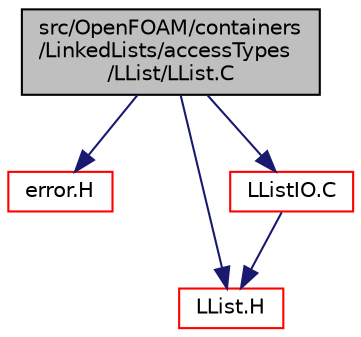 digraph "src/OpenFOAM/containers/LinkedLists/accessTypes/LList/LList.C"
{
  bgcolor="transparent";
  edge [fontname="Helvetica",fontsize="10",labelfontname="Helvetica",labelfontsize="10"];
  node [fontname="Helvetica",fontsize="10",shape=record];
  Node1 [label="src/OpenFOAM/containers\l/LinkedLists/accessTypes\l/LList/LList.C",height=0.2,width=0.4,color="black", fillcolor="grey75", style="filled", fontcolor="black"];
  Node1 -> Node2 [color="midnightblue",fontsize="10",style="solid",fontname="Helvetica"];
  Node2 [label="error.H",height=0.2,width=0.4,color="red",URL="$a07752.html"];
  Node1 -> Node3 [color="midnightblue",fontsize="10",style="solid",fontname="Helvetica"];
  Node3 [label="LList.H",height=0.2,width=0.4,color="red",URL="$a07621.html"];
  Node1 -> Node4 [color="midnightblue",fontsize="10",style="solid",fontname="Helvetica"];
  Node4 [label="LListIO.C",height=0.2,width=0.4,color="red",URL="$a07622.html"];
  Node4 -> Node3 [color="midnightblue",fontsize="10",style="solid",fontname="Helvetica"];
}
